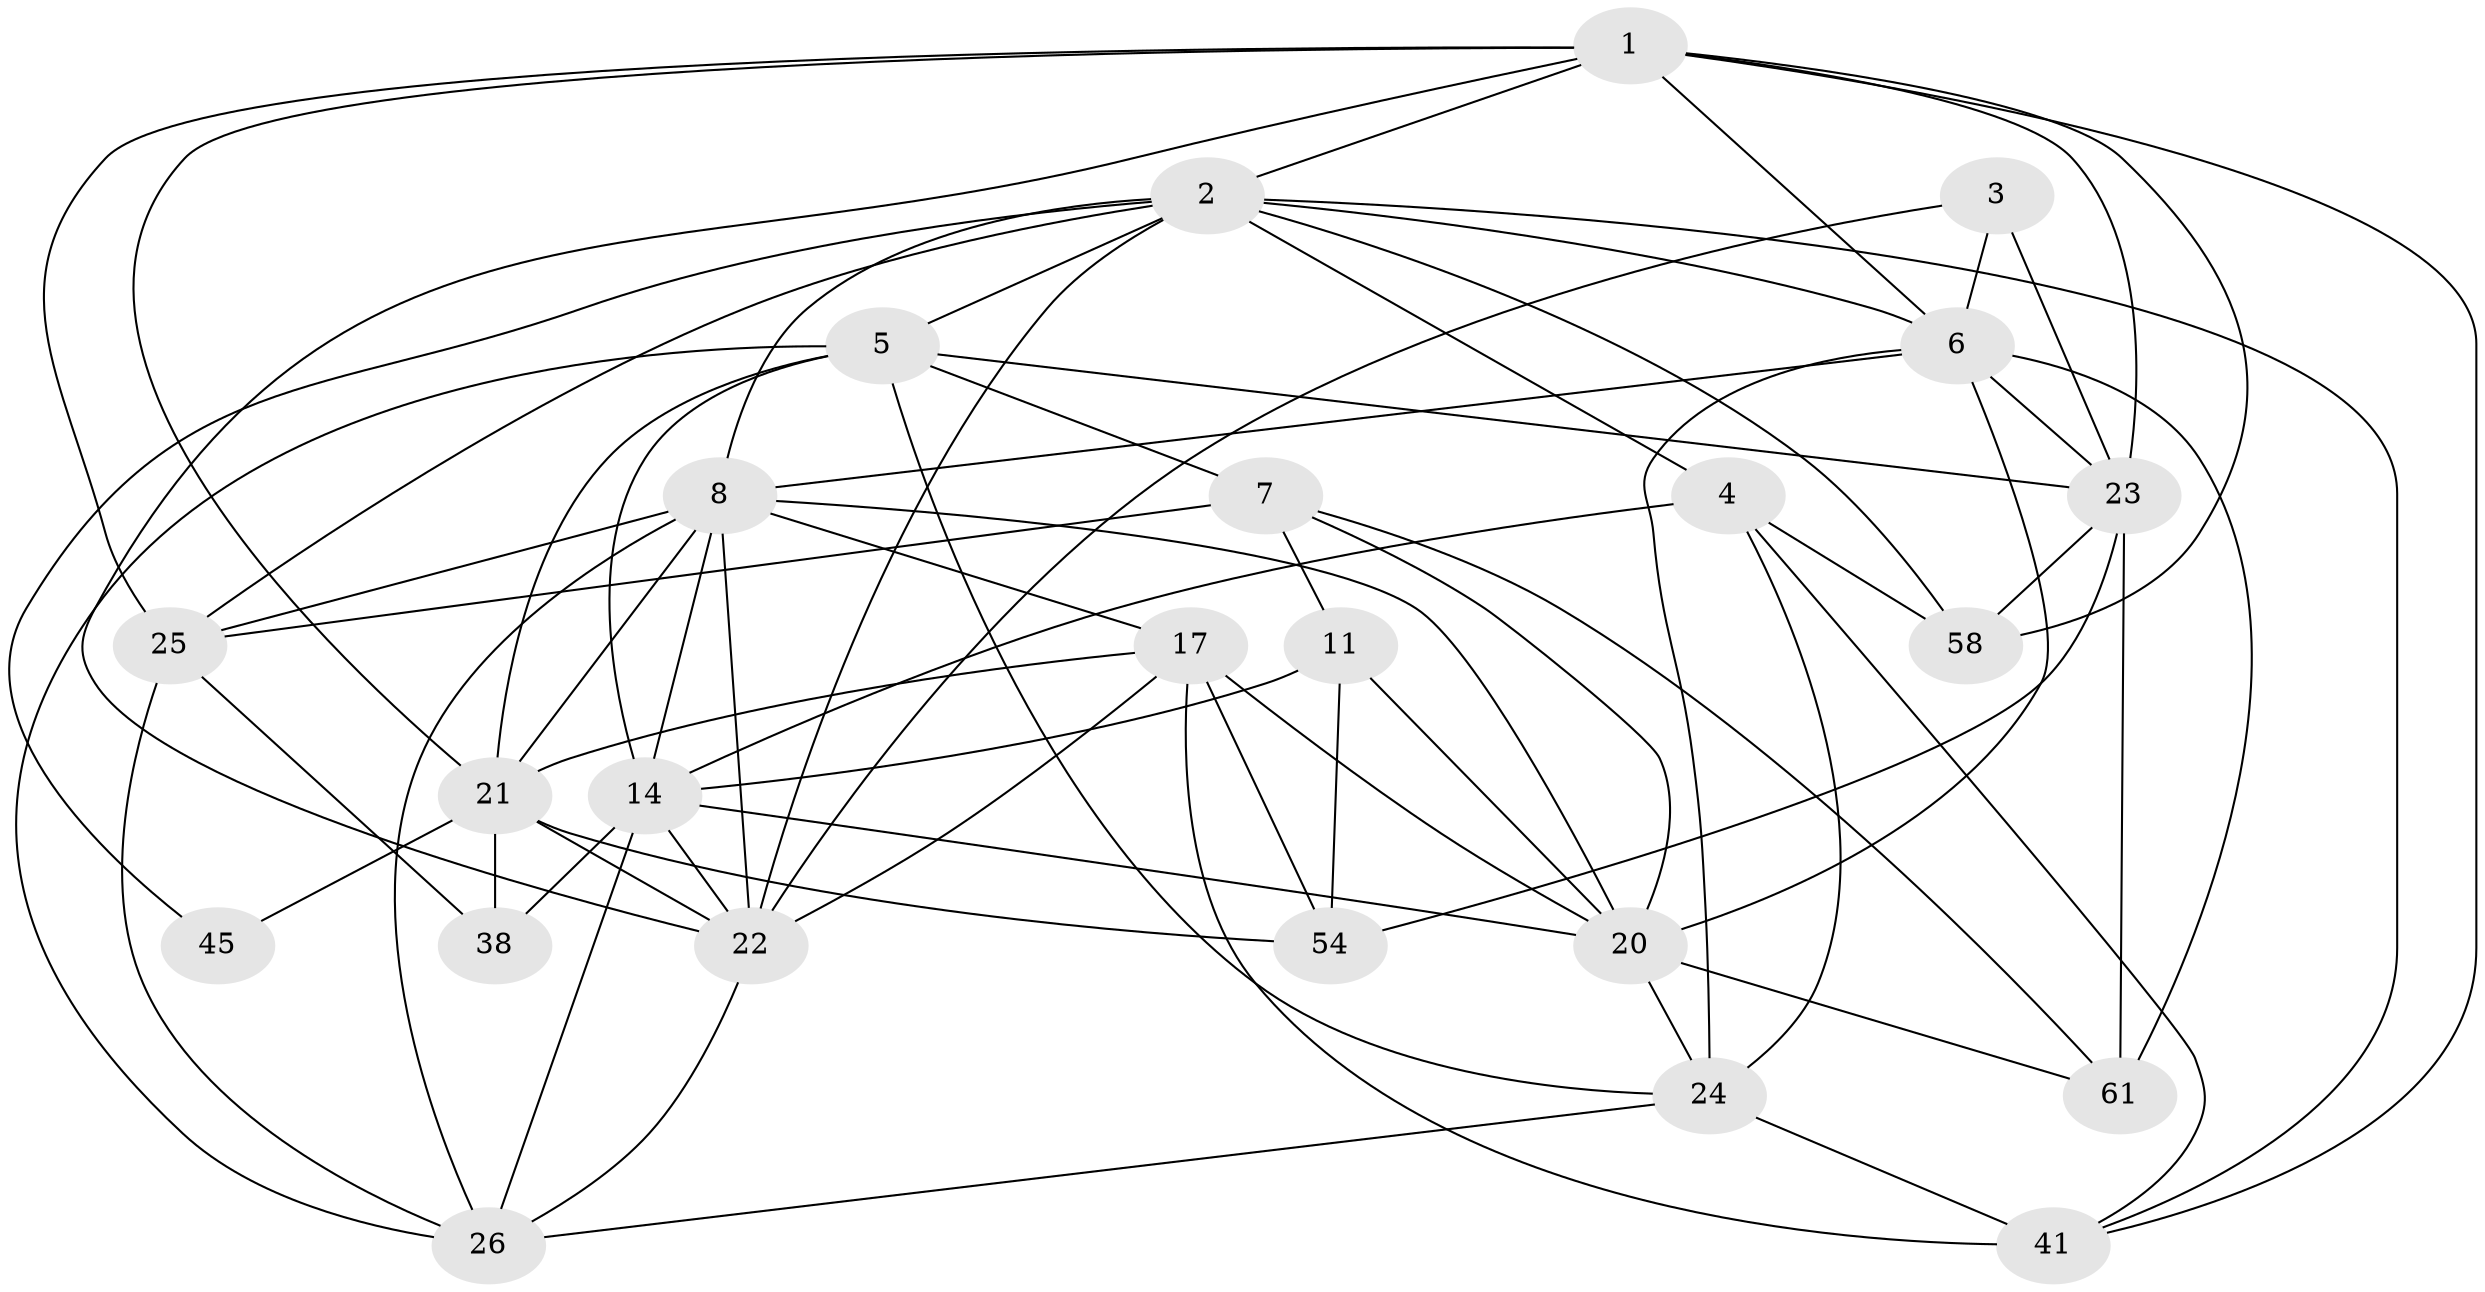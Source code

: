 // original degree distribution, {4: 1.0}
// Generated by graph-tools (version 1.1) at 2025/20/03/04/25 18:20:45]
// undirected, 24 vertices, 72 edges
graph export_dot {
graph [start="1"]
  node [color=gray90,style=filled];
  1 [super="+19"];
  2 [super="+52+10"];
  3;
  4 [super="+13"];
  5 [super="+36+27"];
  6 [super="+9+60"];
  7 [super="+46"];
  8 [super="+28+12+37+30"];
  11;
  14 [super="+15+18"];
  17 [super="+34+39"];
  20 [super="+59+31+33"];
  21 [super="+62+55+48"];
  22 [super="+57+42"];
  23 [super="+40+51"];
  24 [super="+32"];
  25 [super="+50"];
  26 [super="+49"];
  38;
  41 [super="+43"];
  45;
  54;
  58;
  61;
  1 -- 58;
  1 -- 22;
  1 -- 6;
  1 -- 23;
  1 -- 41;
  1 -- 25;
  1 -- 2;
  1 -- 21;
  2 -- 4;
  2 -- 41;
  2 -- 45;
  2 -- 25;
  2 -- 8;
  2 -- 5;
  2 -- 58;
  2 -- 22;
  2 -- 6;
  3 -- 6;
  3 -- 23 [weight=2];
  3 -- 22;
  4 -- 14 [weight=2];
  4 -- 41;
  4 -- 58;
  4 -- 24;
  5 -- 14;
  5 -- 7 [weight=2];
  5 -- 26;
  5 -- 24;
  5 -- 21;
  5 -- 23;
  6 -- 20;
  6 -- 23;
  6 -- 24;
  6 -- 61;
  6 -- 8;
  7 -- 25;
  7 -- 61;
  7 -- 11;
  7 -- 20;
  8 -- 20 [weight=2];
  8 -- 22;
  8 -- 25;
  8 -- 21 [weight=2];
  8 -- 26;
  8 -- 14 [weight=2];
  8 -- 17;
  11 -- 54;
  11 -- 20;
  11 -- 14;
  14 -- 38;
  14 -- 22;
  14 -- 26;
  14 -- 20;
  17 -- 41 [weight=2];
  17 -- 20 [weight=2];
  17 -- 22;
  17 -- 54;
  17 -- 21;
  20 -- 61;
  20 -- 24;
  21 -- 45 [weight=3];
  21 -- 54;
  21 -- 38 [weight=2];
  21 -- 22;
  22 -- 26;
  23 -- 58;
  23 -- 61;
  23 -- 54;
  24 -- 41;
  24 -- 26;
  25 -- 26;
  25 -- 38;
}
